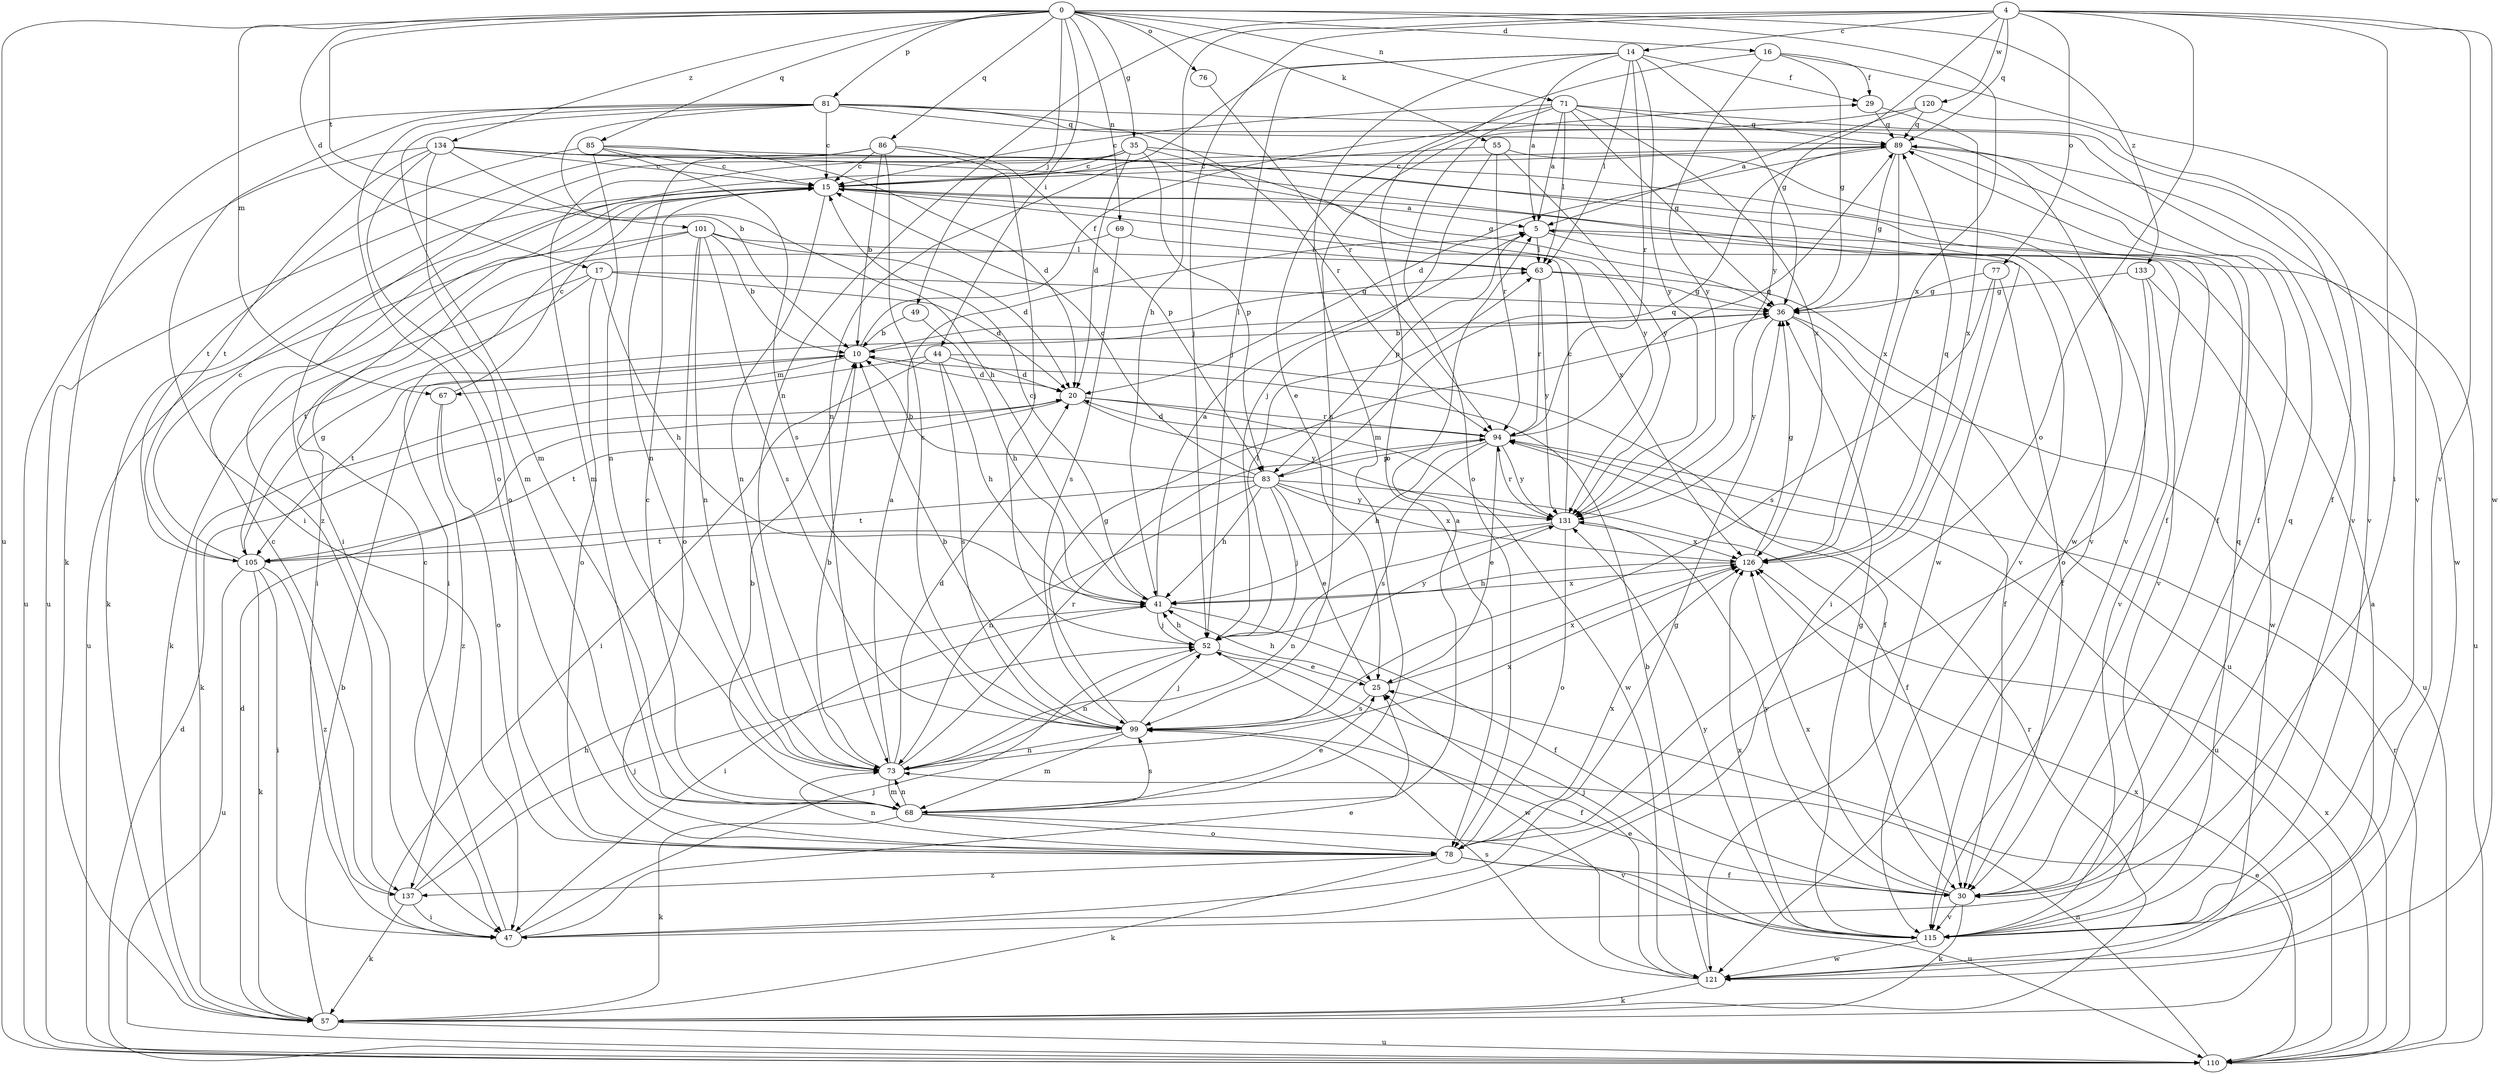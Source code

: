 strict digraph  {
0;
4;
5;
10;
14;
15;
16;
17;
20;
25;
29;
30;
35;
36;
41;
44;
47;
49;
52;
55;
57;
63;
67;
68;
69;
71;
73;
76;
77;
78;
81;
83;
85;
86;
89;
94;
99;
101;
105;
110;
115;
120;
121;
126;
131;
133;
134;
137;
0 -> 16  [label=d];
0 -> 17  [label=d];
0 -> 35  [label=g];
0 -> 44  [label=i];
0 -> 49  [label=j];
0 -> 55  [label=k];
0 -> 67  [label=m];
0 -> 69  [label=n];
0 -> 71  [label=n];
0 -> 76  [label=o];
0 -> 81  [label=p];
0 -> 85  [label=q];
0 -> 86  [label=q];
0 -> 101  [label=t];
0 -> 110  [label=u];
0 -> 126  [label=x];
0 -> 133  [label=z];
0 -> 134  [label=z];
4 -> 14  [label=c];
4 -> 41  [label=h];
4 -> 47  [label=i];
4 -> 52  [label=j];
4 -> 73  [label=n];
4 -> 77  [label=o];
4 -> 78  [label=o];
4 -> 89  [label=q];
4 -> 115  [label=v];
4 -> 120  [label=w];
4 -> 121  [label=w];
4 -> 131  [label=y];
5 -> 63  [label=l];
5 -> 83  [label=p];
5 -> 110  [label=u];
5 -> 115  [label=v];
10 -> 20  [label=d];
10 -> 29  [label=f];
10 -> 63  [label=l];
10 -> 67  [label=m];
10 -> 105  [label=t];
14 -> 5  [label=a];
14 -> 29  [label=f];
14 -> 36  [label=g];
14 -> 52  [label=j];
14 -> 63  [label=l];
14 -> 68  [label=m];
14 -> 73  [label=n];
14 -> 94  [label=r];
14 -> 131  [label=y];
15 -> 5  [label=a];
15 -> 57  [label=k];
15 -> 73  [label=n];
15 -> 115  [label=v];
15 -> 126  [label=x];
16 -> 29  [label=f];
16 -> 36  [label=g];
16 -> 78  [label=o];
16 -> 115  [label=v];
16 -> 131  [label=y];
17 -> 20  [label=d];
17 -> 36  [label=g];
17 -> 41  [label=h];
17 -> 57  [label=k];
17 -> 78  [label=o];
17 -> 105  [label=t];
20 -> 94  [label=r];
20 -> 105  [label=t];
20 -> 121  [label=w];
20 -> 131  [label=y];
25 -> 41  [label=h];
25 -> 99  [label=s];
25 -> 126  [label=x];
29 -> 89  [label=q];
29 -> 126  [label=x];
30 -> 57  [label=k];
30 -> 89  [label=q];
30 -> 115  [label=v];
30 -> 126  [label=x];
30 -> 131  [label=y];
35 -> 15  [label=c];
35 -> 20  [label=d];
35 -> 47  [label=i];
35 -> 68  [label=m];
35 -> 83  [label=p];
35 -> 115  [label=v];
35 -> 131  [label=y];
36 -> 10  [label=b];
36 -> 30  [label=f];
36 -> 110  [label=u];
36 -> 131  [label=y];
41 -> 5  [label=a];
41 -> 15  [label=c];
41 -> 30  [label=f];
41 -> 47  [label=i];
41 -> 52  [label=j];
41 -> 126  [label=x];
44 -> 20  [label=d];
44 -> 30  [label=f];
44 -> 41  [label=h];
44 -> 47  [label=i];
44 -> 57  [label=k];
44 -> 99  [label=s];
47 -> 15  [label=c];
47 -> 25  [label=e];
47 -> 36  [label=g];
47 -> 52  [label=j];
49 -> 10  [label=b];
49 -> 41  [label=h];
52 -> 25  [label=e];
52 -> 41  [label=h];
52 -> 63  [label=l];
52 -> 73  [label=n];
52 -> 121  [label=w];
52 -> 131  [label=y];
55 -> 15  [label=c];
55 -> 30  [label=f];
55 -> 52  [label=j];
55 -> 94  [label=r];
55 -> 131  [label=y];
57 -> 10  [label=b];
57 -> 20  [label=d];
57 -> 94  [label=r];
57 -> 110  [label=u];
57 -> 126  [label=x];
63 -> 36  [label=g];
63 -> 94  [label=r];
63 -> 110  [label=u];
63 -> 131  [label=y];
67 -> 15  [label=c];
67 -> 78  [label=o];
67 -> 137  [label=z];
68 -> 5  [label=a];
68 -> 10  [label=b];
68 -> 15  [label=c];
68 -> 25  [label=e];
68 -> 57  [label=k];
68 -> 73  [label=n];
68 -> 78  [label=o];
68 -> 99  [label=s];
68 -> 115  [label=v];
69 -> 47  [label=i];
69 -> 63  [label=l];
69 -> 99  [label=s];
71 -> 5  [label=a];
71 -> 15  [label=c];
71 -> 25  [label=e];
71 -> 30  [label=f];
71 -> 36  [label=g];
71 -> 63  [label=l];
71 -> 78  [label=o];
71 -> 89  [label=q];
71 -> 126  [label=x];
73 -> 5  [label=a];
73 -> 10  [label=b];
73 -> 20  [label=d];
73 -> 68  [label=m];
73 -> 94  [label=r];
73 -> 126  [label=x];
76 -> 94  [label=r];
77 -> 30  [label=f];
77 -> 36  [label=g];
77 -> 47  [label=i];
77 -> 99  [label=s];
78 -> 30  [label=f];
78 -> 57  [label=k];
78 -> 73  [label=n];
78 -> 110  [label=u];
78 -> 126  [label=x];
78 -> 137  [label=z];
81 -> 10  [label=b];
81 -> 15  [label=c];
81 -> 47  [label=i];
81 -> 57  [label=k];
81 -> 68  [label=m];
81 -> 78  [label=o];
81 -> 89  [label=q];
81 -> 94  [label=r];
81 -> 115  [label=v];
81 -> 121  [label=w];
83 -> 10  [label=b];
83 -> 15  [label=c];
83 -> 25  [label=e];
83 -> 30  [label=f];
83 -> 41  [label=h];
83 -> 52  [label=j];
83 -> 73  [label=n];
83 -> 89  [label=q];
83 -> 105  [label=t];
83 -> 126  [label=x];
83 -> 131  [label=y];
85 -> 15  [label=c];
85 -> 20  [label=d];
85 -> 73  [label=n];
85 -> 99  [label=s];
85 -> 105  [label=t];
85 -> 115  [label=v];
86 -> 10  [label=b];
86 -> 15  [label=c];
86 -> 52  [label=j];
86 -> 73  [label=n];
86 -> 83  [label=p];
86 -> 99  [label=s];
86 -> 110  [label=u];
89 -> 15  [label=c];
89 -> 20  [label=d];
89 -> 30  [label=f];
89 -> 36  [label=g];
89 -> 121  [label=w];
89 -> 126  [label=x];
89 -> 137  [label=z];
94 -> 20  [label=d];
94 -> 25  [label=e];
94 -> 41  [label=h];
94 -> 83  [label=p];
94 -> 89  [label=q];
94 -> 99  [label=s];
94 -> 110  [label=u];
94 -> 131  [label=y];
99 -> 10  [label=b];
99 -> 30  [label=f];
99 -> 36  [label=g];
99 -> 52  [label=j];
99 -> 68  [label=m];
99 -> 73  [label=n];
101 -> 10  [label=b];
101 -> 20  [label=d];
101 -> 47  [label=i];
101 -> 63  [label=l];
101 -> 73  [label=n];
101 -> 78  [label=o];
101 -> 99  [label=s];
101 -> 110  [label=u];
105 -> 15  [label=c];
105 -> 36  [label=g];
105 -> 47  [label=i];
105 -> 57  [label=k];
105 -> 110  [label=u];
105 -> 137  [label=z];
110 -> 20  [label=d];
110 -> 25  [label=e];
110 -> 73  [label=n];
110 -> 94  [label=r];
110 -> 126  [label=x];
115 -> 36  [label=g];
115 -> 52  [label=j];
115 -> 89  [label=q];
115 -> 121  [label=w];
115 -> 126  [label=x];
115 -> 131  [label=y];
120 -> 5  [label=a];
120 -> 89  [label=q];
120 -> 99  [label=s];
120 -> 115  [label=v];
121 -> 5  [label=a];
121 -> 10  [label=b];
121 -> 25  [label=e];
121 -> 57  [label=k];
121 -> 99  [label=s];
126 -> 36  [label=g];
126 -> 41  [label=h];
126 -> 89  [label=q];
131 -> 15  [label=c];
131 -> 73  [label=n];
131 -> 78  [label=o];
131 -> 94  [label=r];
131 -> 105  [label=t];
131 -> 126  [label=x];
133 -> 36  [label=g];
133 -> 78  [label=o];
133 -> 115  [label=v];
133 -> 121  [label=w];
134 -> 15  [label=c];
134 -> 30  [label=f];
134 -> 36  [label=g];
134 -> 41  [label=h];
134 -> 68  [label=m];
134 -> 78  [label=o];
134 -> 105  [label=t];
134 -> 110  [label=u];
134 -> 121  [label=w];
137 -> 15  [label=c];
137 -> 41  [label=h];
137 -> 47  [label=i];
137 -> 52  [label=j];
137 -> 57  [label=k];
}
